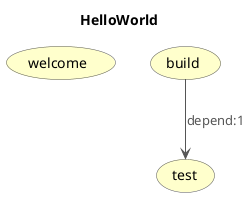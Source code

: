 @startuml

title HelloWorld
hide stereotype
skinparam Arrow {
Color #555555
FontColor #555555
}
skinparam UseCase {
BackgroundColor #FFFFCC
BorderColor #555555
}

skinparam UseCase {
BackgroundColor<< HelloWorld >> #FFFFCC
}
(welcome)<< HelloWorld >>
(test)<< HelloWorld >>
(build)<< HelloWorld >>


(build) --> (test) : depend:1
@enduml
